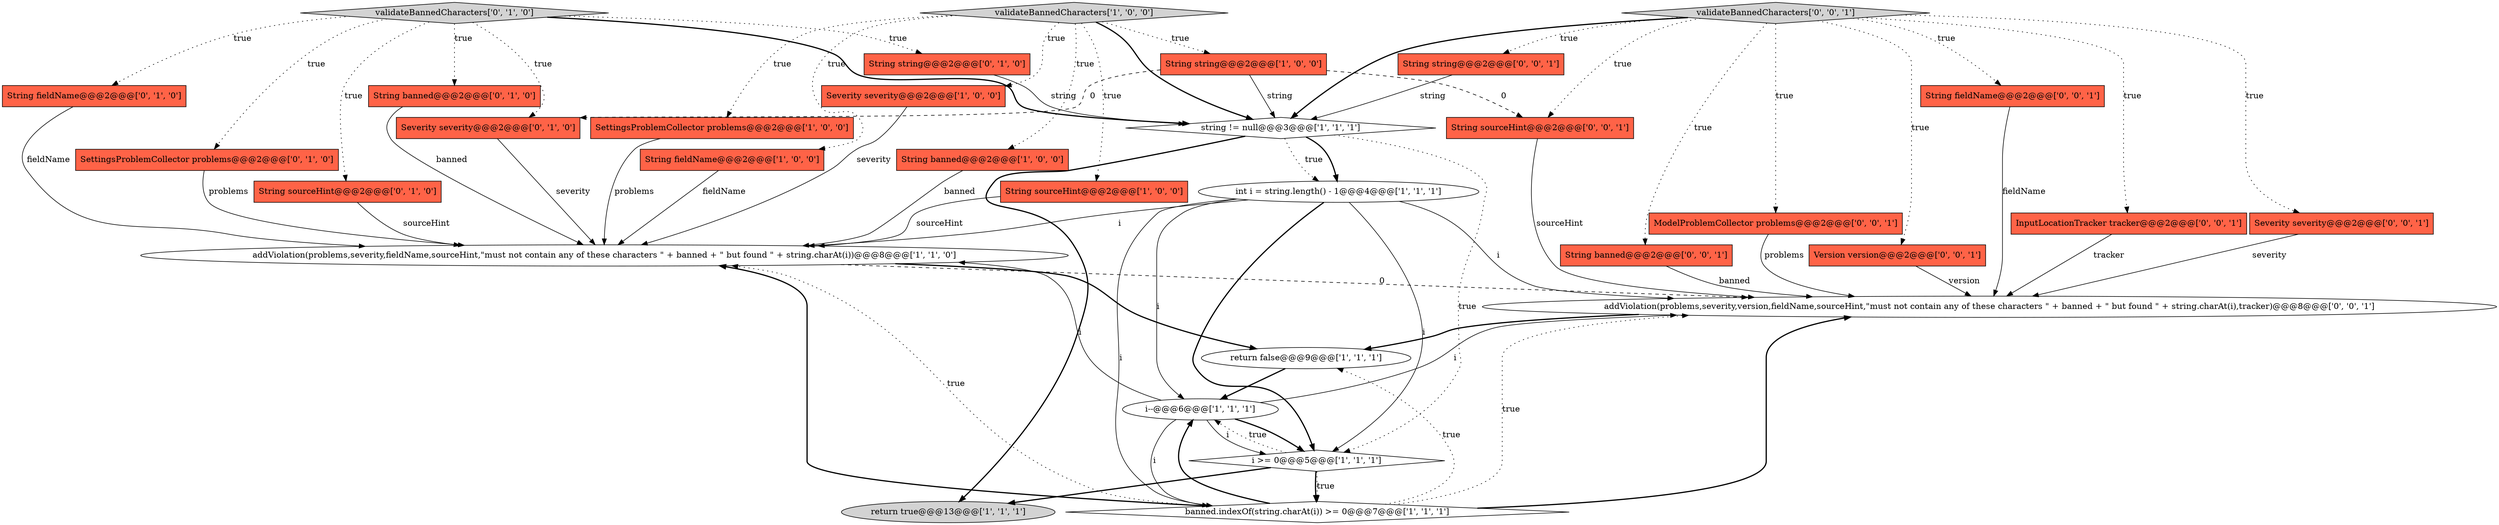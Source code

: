 digraph {
16 [style = filled, label = "String banned@@@2@@@['0', '1', '0']", fillcolor = tomato, shape = box image = "AAA0AAABBB2BBB"];
23 [style = filled, label = "addViolation(problems,severity,version,fieldName,sourceHint,\"must not contain any of these characters \" + banned + \" but found \" + string.charAt(i),tracker)@@@8@@@['0', '0', '1']", fillcolor = white, shape = ellipse image = "AAA0AAABBB3BBB"];
4 [style = filled, label = "string != null@@@3@@@['1', '1', '1']", fillcolor = white, shape = diamond image = "AAA0AAABBB1BBB"];
10 [style = filled, label = "String fieldName@@@2@@@['1', '0', '0']", fillcolor = tomato, shape = box image = "AAA0AAABBB1BBB"];
3 [style = filled, label = "addViolation(problems,severity,fieldName,sourceHint,\"must not contain any of these characters \" + banned + \" but found \" + string.charAt(i))@@@8@@@['1', '1', '0']", fillcolor = white, shape = ellipse image = "AAA0AAABBB1BBB"];
5 [style = filled, label = "validateBannedCharacters['1', '0', '0']", fillcolor = lightgray, shape = diamond image = "AAA0AAABBB1BBB"];
26 [style = filled, label = "String string@@@2@@@['0', '0', '1']", fillcolor = tomato, shape = box image = "AAA0AAABBB3BBB"];
18 [style = filled, label = "String fieldName@@@2@@@['0', '1', '0']", fillcolor = tomato, shape = box image = "AAA0AAABBB2BBB"];
7 [style = filled, label = "int i = string.length() - 1@@@4@@@['1', '1', '1']", fillcolor = white, shape = ellipse image = "AAA0AAABBB1BBB"];
27 [style = filled, label = "InputLocationTracker tracker@@@2@@@['0', '0', '1']", fillcolor = tomato, shape = box image = "AAA0AAABBB3BBB"];
24 [style = filled, label = "Severity severity@@@2@@@['0', '0', '1']", fillcolor = tomato, shape = box image = "AAA0AAABBB3BBB"];
30 [style = filled, label = "validateBannedCharacters['0', '0', '1']", fillcolor = lightgray, shape = diamond image = "AAA0AAABBB3BBB"];
6 [style = filled, label = "Severity severity@@@2@@@['1', '0', '0']", fillcolor = tomato, shape = box image = "AAA0AAABBB1BBB"];
8 [style = filled, label = "return false@@@9@@@['1', '1', '1']", fillcolor = white, shape = ellipse image = "AAA0AAABBB1BBB"];
17 [style = filled, label = "String string@@@2@@@['0', '1', '0']", fillcolor = tomato, shape = box image = "AAA0AAABBB2BBB"];
29 [style = filled, label = "String banned@@@2@@@['0', '0', '1']", fillcolor = tomato, shape = box image = "AAA0AAABBB3BBB"];
0 [style = filled, label = "String banned@@@2@@@['1', '0', '0']", fillcolor = tomato, shape = box image = "AAA0AAABBB1BBB"];
1 [style = filled, label = "banned.indexOf(string.charAt(i)) >= 0@@@7@@@['1', '1', '1']", fillcolor = white, shape = diamond image = "AAA0AAABBB1BBB"];
15 [style = filled, label = "SettingsProblemCollector problems@@@2@@@['0', '1', '0']", fillcolor = tomato, shape = box image = "AAA0AAABBB2BBB"];
19 [style = filled, label = "String sourceHint@@@2@@@['0', '1', '0']", fillcolor = tomato, shape = box image = "AAA0AAABBB2BBB"];
20 [style = filled, label = "validateBannedCharacters['0', '1', '0']", fillcolor = lightgray, shape = diamond image = "AAA0AAABBB2BBB"];
2 [style = filled, label = "String sourceHint@@@2@@@['1', '0', '0']", fillcolor = tomato, shape = box image = "AAA0AAABBB1BBB"];
21 [style = filled, label = "Severity severity@@@2@@@['0', '1', '0']", fillcolor = tomato, shape = box image = "AAA1AAABBB2BBB"];
12 [style = filled, label = "i--@@@6@@@['1', '1', '1']", fillcolor = white, shape = ellipse image = "AAA0AAABBB1BBB"];
9 [style = filled, label = "return true@@@13@@@['1', '1', '1']", fillcolor = lightgray, shape = ellipse image = "AAA0AAABBB1BBB"];
11 [style = filled, label = "i >= 0@@@5@@@['1', '1', '1']", fillcolor = white, shape = diamond image = "AAA0AAABBB1BBB"];
14 [style = filled, label = "String string@@@2@@@['1', '0', '0']", fillcolor = tomato, shape = box image = "AAA1AAABBB1BBB"];
25 [style = filled, label = "ModelProblemCollector problems@@@2@@@['0', '0', '1']", fillcolor = tomato, shape = box image = "AAA0AAABBB3BBB"];
13 [style = filled, label = "SettingsProblemCollector problems@@@2@@@['1', '0', '0']", fillcolor = tomato, shape = box image = "AAA0AAABBB1BBB"];
28 [style = filled, label = "Version version@@@2@@@['0', '0', '1']", fillcolor = tomato, shape = box image = "AAA0AAABBB3BBB"];
31 [style = filled, label = "String sourceHint@@@2@@@['0', '0', '1']", fillcolor = tomato, shape = box image = "AAA0AAABBB3BBB"];
22 [style = filled, label = "String fieldName@@@2@@@['0', '0', '1']", fillcolor = tomato, shape = box image = "AAA0AAABBB3BBB"];
4->9 [style = bold, label=""];
5->14 [style = dotted, label="true"];
7->11 [style = bold, label=""];
14->4 [style = solid, label="string"];
21->3 [style = solid, label="severity"];
30->24 [style = dotted, label="true"];
7->3 [style = solid, label="i"];
11->1 [style = bold, label=""];
31->23 [style = solid, label="sourceHint"];
0->3 [style = solid, label="banned"];
20->17 [style = dotted, label="true"];
5->10 [style = dotted, label="true"];
11->1 [style = dotted, label="true"];
30->27 [style = dotted, label="true"];
7->1 [style = solid, label="i"];
11->12 [style = dotted, label="true"];
12->11 [style = bold, label=""];
1->3 [style = bold, label=""];
20->15 [style = dotted, label="true"];
4->11 [style = dotted, label="true"];
4->7 [style = dotted, label="true"];
7->23 [style = solid, label="i"];
5->6 [style = dotted, label="true"];
10->3 [style = solid, label="fieldName"];
2->3 [style = solid, label="sourceHint"];
5->0 [style = dotted, label="true"];
20->21 [style = dotted, label="true"];
30->26 [style = dotted, label="true"];
23->8 [style = bold, label=""];
15->3 [style = solid, label="problems"];
26->4 [style = solid, label="string"];
11->9 [style = bold, label=""];
22->23 [style = solid, label="fieldName"];
19->3 [style = solid, label="sourceHint"];
4->7 [style = bold, label=""];
1->23 [style = bold, label=""];
6->3 [style = solid, label="severity"];
29->23 [style = solid, label="banned"];
20->4 [style = bold, label=""];
1->3 [style = dotted, label="true"];
7->12 [style = solid, label="i"];
3->23 [style = dashed, label="0"];
30->29 [style = dotted, label="true"];
5->13 [style = dotted, label="true"];
24->23 [style = solid, label="severity"];
30->31 [style = dotted, label="true"];
30->25 [style = dotted, label="true"];
30->4 [style = bold, label=""];
16->3 [style = solid, label="banned"];
3->8 [style = bold, label=""];
17->4 [style = solid, label="string"];
5->4 [style = bold, label=""];
12->1 [style = solid, label="i"];
28->23 [style = solid, label="version"];
1->8 [style = dotted, label="true"];
1->12 [style = bold, label=""];
20->18 [style = dotted, label="true"];
18->3 [style = solid, label="fieldName"];
8->12 [style = bold, label=""];
1->23 [style = dotted, label="true"];
12->11 [style = solid, label="i"];
20->19 [style = dotted, label="true"];
14->21 [style = dashed, label="0"];
12->3 [style = solid, label="i"];
27->23 [style = solid, label="tracker"];
30->28 [style = dotted, label="true"];
30->22 [style = dotted, label="true"];
13->3 [style = solid, label="problems"];
25->23 [style = solid, label="problems"];
7->11 [style = solid, label="i"];
20->16 [style = dotted, label="true"];
5->2 [style = dotted, label="true"];
12->23 [style = solid, label="i"];
14->31 [style = dashed, label="0"];
}

